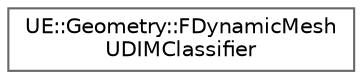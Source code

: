 digraph "Graphical Class Hierarchy"
{
 // INTERACTIVE_SVG=YES
 // LATEX_PDF_SIZE
  bgcolor="transparent";
  edge [fontname=Helvetica,fontsize=10,labelfontname=Helvetica,labelfontsize=10];
  node [fontname=Helvetica,fontsize=10,shape=box,height=0.2,width=0.4];
  rankdir="LR";
  Node0 [id="Node000000",label="UE::Geometry::FDynamicMesh\lUDIMClassifier",height=0.2,width=0.4,color="grey40", fillcolor="white", style="filled",URL="$d2/d5a/classUE_1_1Geometry_1_1FDynamicMeshUDIMClassifier.html",tooltip="FDynamicMeshUDIMClassifier is a utility class for identifying active UDIMs from a FDynamicMesh's UV o..."];
}
